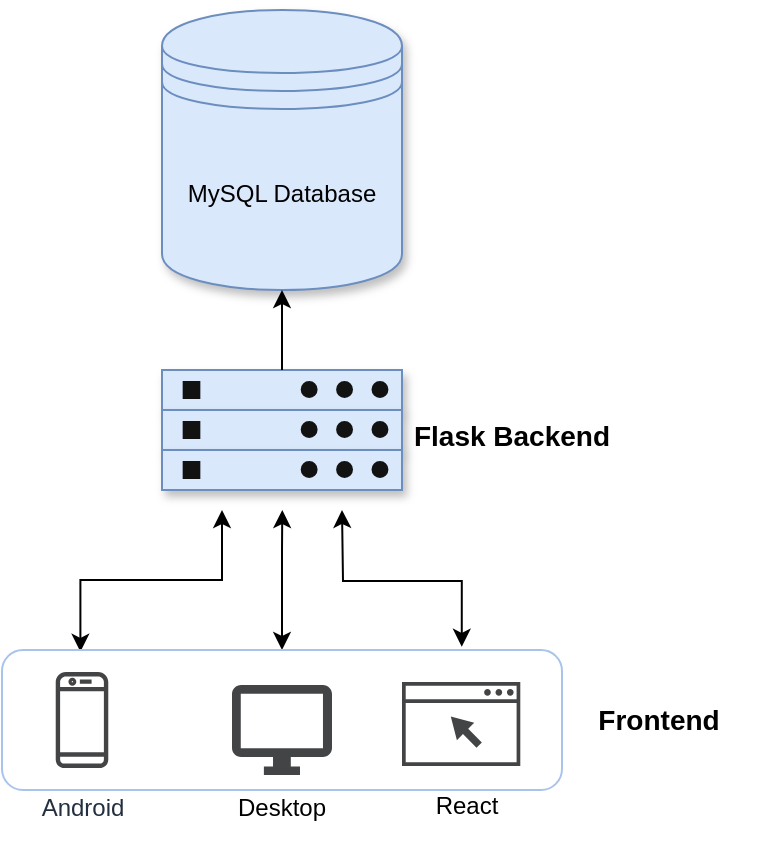 <mxfile version="17.4.2" type="device"><diagram id="6DqmFdkFnPOU8H_vZnnG" name="Page-1"><mxGraphModel dx="638" dy="352" grid="1" gridSize="10" guides="1" tooltips="1" connect="1" arrows="1" fold="1" page="1" pageScale="1" pageWidth="827" pageHeight="1169" math="0" shadow="0"><root><mxCell id="0"/><mxCell id="1" parent="0"/><mxCell id="2HO1jT7yLL-sovk9m6c7-1" value="MySQL Database" style="shape=datastore;whiteSpace=wrap;html=1;fillColor=#dae8fc;strokeColor=#6c8ebf;shadow=1;" vertex="1" parent="1"><mxGeometry x="360" y="140" width="120" height="140" as="geometry"/></mxCell><mxCell id="2HO1jT7yLL-sovk9m6c7-29" value="" style="group" vertex="1" connectable="0" parent="1"><mxGeometry x="360" y="320" width="120" height="60" as="geometry"/></mxCell><mxCell id="2HO1jT7yLL-sovk9m6c7-16" value="" style="group" vertex="1" connectable="0" parent="2HO1jT7yLL-sovk9m6c7-29"><mxGeometry width="120.0" height="20" as="geometry"/></mxCell><mxCell id="2HO1jT7yLL-sovk9m6c7-3" value="" style="rounded=0;whiteSpace=wrap;html=1;shadow=1;fillColor=#DAE8FC;strokeColor=#6c8ebf;" vertex="1" parent="2HO1jT7yLL-sovk9m6c7-16"><mxGeometry width="120.0" height="20" as="geometry"/></mxCell><mxCell id="2HO1jT7yLL-sovk9m6c7-4" value="" style="rounded=0;whiteSpace=wrap;html=1;shadow=0;strokeColor=#DAE8FC;fillColor=#121212;" vertex="1" parent="2HO1jT7yLL-sovk9m6c7-16"><mxGeometry x="9.836" y="5" width="9.836" height="10" as="geometry"/></mxCell><mxCell id="2HO1jT7yLL-sovk9m6c7-13" value="" style="ellipse;whiteSpace=wrap;html=1;aspect=fixed;shadow=0;fillColor=#121212;strokeColor=#DAE8FC;" vertex="1" parent="2HO1jT7yLL-sovk9m6c7-16"><mxGeometry x="68.852" y="5" width="9.449" height="9.449" as="geometry"/></mxCell><mxCell id="2HO1jT7yLL-sovk9m6c7-14" value="" style="ellipse;whiteSpace=wrap;html=1;aspect=fixed;shadow=0;fillColor=#121212;strokeColor=#DAE8FC;" vertex="1" parent="2HO1jT7yLL-sovk9m6c7-16"><mxGeometry x="86.557" y="5" width="9.449" height="9.449" as="geometry"/></mxCell><mxCell id="2HO1jT7yLL-sovk9m6c7-15" value="" style="ellipse;whiteSpace=wrap;html=1;aspect=fixed;shadow=0;fillColor=#121212;strokeColor=#DAE8FC;" vertex="1" parent="2HO1jT7yLL-sovk9m6c7-16"><mxGeometry x="104.262" y="5" width="9.449" height="9.449" as="geometry"/></mxCell><mxCell id="2HO1jT7yLL-sovk9m6c7-17" value="" style="group" vertex="1" connectable="0" parent="2HO1jT7yLL-sovk9m6c7-29"><mxGeometry y="20" width="120.0" height="20" as="geometry"/></mxCell><mxCell id="2HO1jT7yLL-sovk9m6c7-18" value="" style="rounded=0;whiteSpace=wrap;html=1;shadow=1;fillColor=#DAE8FC;strokeColor=#6c8ebf;" vertex="1" parent="2HO1jT7yLL-sovk9m6c7-17"><mxGeometry width="120.0" height="20" as="geometry"/></mxCell><mxCell id="2HO1jT7yLL-sovk9m6c7-19" value="" style="rounded=0;whiteSpace=wrap;html=1;shadow=0;strokeColor=#DAE8FC;fillColor=#121212;" vertex="1" parent="2HO1jT7yLL-sovk9m6c7-17"><mxGeometry x="9.836" y="5" width="9.836" height="10" as="geometry"/></mxCell><mxCell id="2HO1jT7yLL-sovk9m6c7-20" value="" style="ellipse;whiteSpace=wrap;html=1;aspect=fixed;shadow=0;fillColor=#121212;strokeColor=#DAE8FC;" vertex="1" parent="2HO1jT7yLL-sovk9m6c7-17"><mxGeometry x="68.852" y="5" width="9.449" height="9.449" as="geometry"/></mxCell><mxCell id="2HO1jT7yLL-sovk9m6c7-21" value="" style="ellipse;whiteSpace=wrap;html=1;aspect=fixed;shadow=0;fillColor=#121212;strokeColor=#DAE8FC;" vertex="1" parent="2HO1jT7yLL-sovk9m6c7-17"><mxGeometry x="86.557" y="5" width="9.449" height="9.449" as="geometry"/></mxCell><mxCell id="2HO1jT7yLL-sovk9m6c7-22" value="" style="ellipse;whiteSpace=wrap;html=1;aspect=fixed;shadow=0;fillColor=#121212;strokeColor=#DAE8FC;" vertex="1" parent="2HO1jT7yLL-sovk9m6c7-17"><mxGeometry x="104.262" y="5" width="9.449" height="9.449" as="geometry"/></mxCell><mxCell id="2HO1jT7yLL-sovk9m6c7-23" value="" style="group" vertex="1" connectable="0" parent="2HO1jT7yLL-sovk9m6c7-29"><mxGeometry y="40" width="120.0" height="20" as="geometry"/></mxCell><mxCell id="2HO1jT7yLL-sovk9m6c7-24" value="" style="rounded=0;whiteSpace=wrap;html=1;shadow=1;fillColor=#DAE8FC;strokeColor=#6c8ebf;" vertex="1" parent="2HO1jT7yLL-sovk9m6c7-23"><mxGeometry width="120.0" height="20" as="geometry"/></mxCell><mxCell id="2HO1jT7yLL-sovk9m6c7-25" value="" style="rounded=0;whiteSpace=wrap;html=1;shadow=0;strokeColor=#DAE8FC;fillColor=#121212;" vertex="1" parent="2HO1jT7yLL-sovk9m6c7-23"><mxGeometry x="9.836" y="5" width="9.836" height="10" as="geometry"/></mxCell><mxCell id="2HO1jT7yLL-sovk9m6c7-26" value="" style="ellipse;whiteSpace=wrap;html=1;aspect=fixed;shadow=0;fillColor=#121212;strokeColor=#DAE8FC;" vertex="1" parent="2HO1jT7yLL-sovk9m6c7-23"><mxGeometry x="68.852" y="5" width="9.449" height="9.449" as="geometry"/></mxCell><mxCell id="2HO1jT7yLL-sovk9m6c7-27" value="" style="ellipse;whiteSpace=wrap;html=1;aspect=fixed;shadow=0;fillColor=#121212;strokeColor=#DAE8FC;" vertex="1" parent="2HO1jT7yLL-sovk9m6c7-23"><mxGeometry x="86.557" y="5" width="9.449" height="9.449" as="geometry"/></mxCell><mxCell id="2HO1jT7yLL-sovk9m6c7-28" value="" style="ellipse;whiteSpace=wrap;html=1;aspect=fixed;shadow=0;fillColor=#121212;strokeColor=#DAE8FC;" vertex="1" parent="2HO1jT7yLL-sovk9m6c7-23"><mxGeometry x="104.262" y="5" width="9.449" height="9.449" as="geometry"/></mxCell><mxCell id="2HO1jT7yLL-sovk9m6c7-30" value="&lt;font size=&quot;1&quot;&gt;&lt;b style=&quot;font-size: 14px&quot;&gt;Flask Backend&lt;/b&gt;&lt;/font&gt;" style="text;html=1;strokeColor=none;fillColor=none;align=center;verticalAlign=middle;whiteSpace=wrap;rounded=0;shadow=0;" vertex="1" parent="1"><mxGeometry x="480" y="335" width="110" height="35" as="geometry"/></mxCell><mxCell id="2HO1jT7yLL-sovk9m6c7-31" style="edgeStyle=orthogonalEdgeStyle;rounded=0;orthogonalLoop=1;jettySize=auto;html=1;exitX=0.5;exitY=0;exitDx=0;exitDy=0;entryX=0.5;entryY=1;entryDx=0;entryDy=0;" edge="1" parent="1" source="2HO1jT7yLL-sovk9m6c7-3" target="2HO1jT7yLL-sovk9m6c7-1"><mxGeometry relative="1" as="geometry"/></mxCell><mxCell id="2HO1jT7yLL-sovk9m6c7-47" style="edgeStyle=orthogonalEdgeStyle;rounded=0;orthogonalLoop=1;jettySize=auto;html=1;exitX=0.5;exitY=0;exitDx=0;exitDy=0;fontSize=14;startArrow=classic;startFill=1;endArrow=classic;endFill=1;" edge="1" parent="1" source="2HO1jT7yLL-sovk9m6c7-32"><mxGeometry relative="1" as="geometry"><mxPoint x="420.143" y="390" as="targetPoint"/><Array as="points"><mxPoint x="420" y="410"/><mxPoint x="420" y="410"/></Array></mxGeometry></mxCell><mxCell id="2HO1jT7yLL-sovk9m6c7-48" style="edgeStyle=orthogonalEdgeStyle;rounded=0;orthogonalLoop=1;jettySize=auto;html=1;exitX=0.14;exitY=0.013;exitDx=0;exitDy=0;fontSize=14;startArrow=classic;startFill=1;endArrow=classic;endFill=1;exitPerimeter=0;" edge="1" parent="1" source="2HO1jT7yLL-sovk9m6c7-32"><mxGeometry relative="1" as="geometry"><mxPoint x="390" y="390" as="targetPoint"/><Array as="points"><mxPoint x="319" y="425"/><mxPoint x="390" y="425"/></Array></mxGeometry></mxCell><mxCell id="2HO1jT7yLL-sovk9m6c7-49" style="edgeStyle=orthogonalEdgeStyle;rounded=0;orthogonalLoop=1;jettySize=auto;html=1;exitX=0.821;exitY=-0.023;exitDx=0;exitDy=0;fontSize=14;startArrow=classic;startFill=1;endArrow=classic;endFill=1;exitPerimeter=0;" edge="1" parent="1" source="2HO1jT7yLL-sovk9m6c7-32"><mxGeometry relative="1" as="geometry"><mxPoint x="450" y="390" as="targetPoint"/></mxGeometry></mxCell><mxCell id="2HO1jT7yLL-sovk9m6c7-32" value="" style="rounded=1;whiteSpace=wrap;html=1;shadow=0;strokeColor=#A9C4EB;" vertex="1" parent="1"><mxGeometry x="280" y="460" width="280" height="70" as="geometry"/></mxCell><mxCell id="2HO1jT7yLL-sovk9m6c7-33" value="&lt;b&gt;&lt;font style=&quot;font-size: 14px&quot;&gt;Frontend&lt;/font&gt;&lt;/b&gt;" style="text;html=1;strokeColor=none;fillColor=none;align=center;verticalAlign=middle;whiteSpace=wrap;rounded=0;shadow=0;" vertex="1" parent="1"><mxGeometry x="560" y="480" width="96.5" height="30" as="geometry"/></mxCell><mxCell id="2HO1jT7yLL-sovk9m6c7-35" value="Android" style="sketch=0;outlineConnect=0;fontColor=#232F3E;gradientColor=none;strokeColor=#434445;fillColor=none;dashed=0;verticalLabelPosition=bottom;verticalAlign=top;align=center;html=1;fontSize=12;fontStyle=0;aspect=fixed;shape=mxgraph.aws4.resourceIcon;resIcon=mxgraph.aws4.mobile_client;shadow=0;" vertex="1" parent="1"><mxGeometry x="290" y="465" width="60" height="60" as="geometry"/></mxCell><mxCell id="2HO1jT7yLL-sovk9m6c7-36" value="Desktop" style="shadow=1;strokeWidth=1;rounded=1;absoluteArcSize=1;arcSize=2;labelPosition=center;verticalLabelPosition=middle;align=center;verticalAlign=bottom;spacingLeft=0;fontSize=12;whiteSpace=wrap;spacingBottom=2;strokeColor=none;fillColor=none;" vertex="1" parent="1"><mxGeometry x="385" y="465" width="70" height="85" as="geometry"/></mxCell><mxCell id="2HO1jT7yLL-sovk9m6c7-37" value="" style="sketch=0;dashed=0;connectable=0;html=1;fillColor=#434445;strokeColor=none;shape=mxgraph.gcp2.desktop;part=1;shadow=0;" vertex="1" parent="2HO1jT7yLL-sovk9m6c7-36"><mxGeometry x="0.5" width="50" height="45" relative="1" as="geometry"><mxPoint x="-25" y="12.5" as="offset"/></mxGeometry></mxCell><mxCell id="2HO1jT7yLL-sovk9m6c7-38" value="" style="sketch=0;pointerEvents=1;shadow=0;dashed=0;html=1;strokeColor=none;fillColor=#434445;aspect=fixed;labelPosition=center;verticalLabelPosition=bottom;verticalAlign=top;align=center;outlineConnect=0;shape=mxgraph.vvd.web_browser;" vertex="1" parent="1"><mxGeometry x="480" y="476" width="59.15" height="42" as="geometry"/></mxCell><mxCell id="2HO1jT7yLL-sovk9m6c7-39" value="React" style="text;html=1;strokeColor=none;fillColor=none;align=center;verticalAlign=middle;whiteSpace=wrap;rounded=0;shadow=0;" vertex="1" parent="1"><mxGeometry x="463.5" y="523" width="96.5" height="30" as="geometry"/></mxCell></root></mxGraphModel></diagram></mxfile>